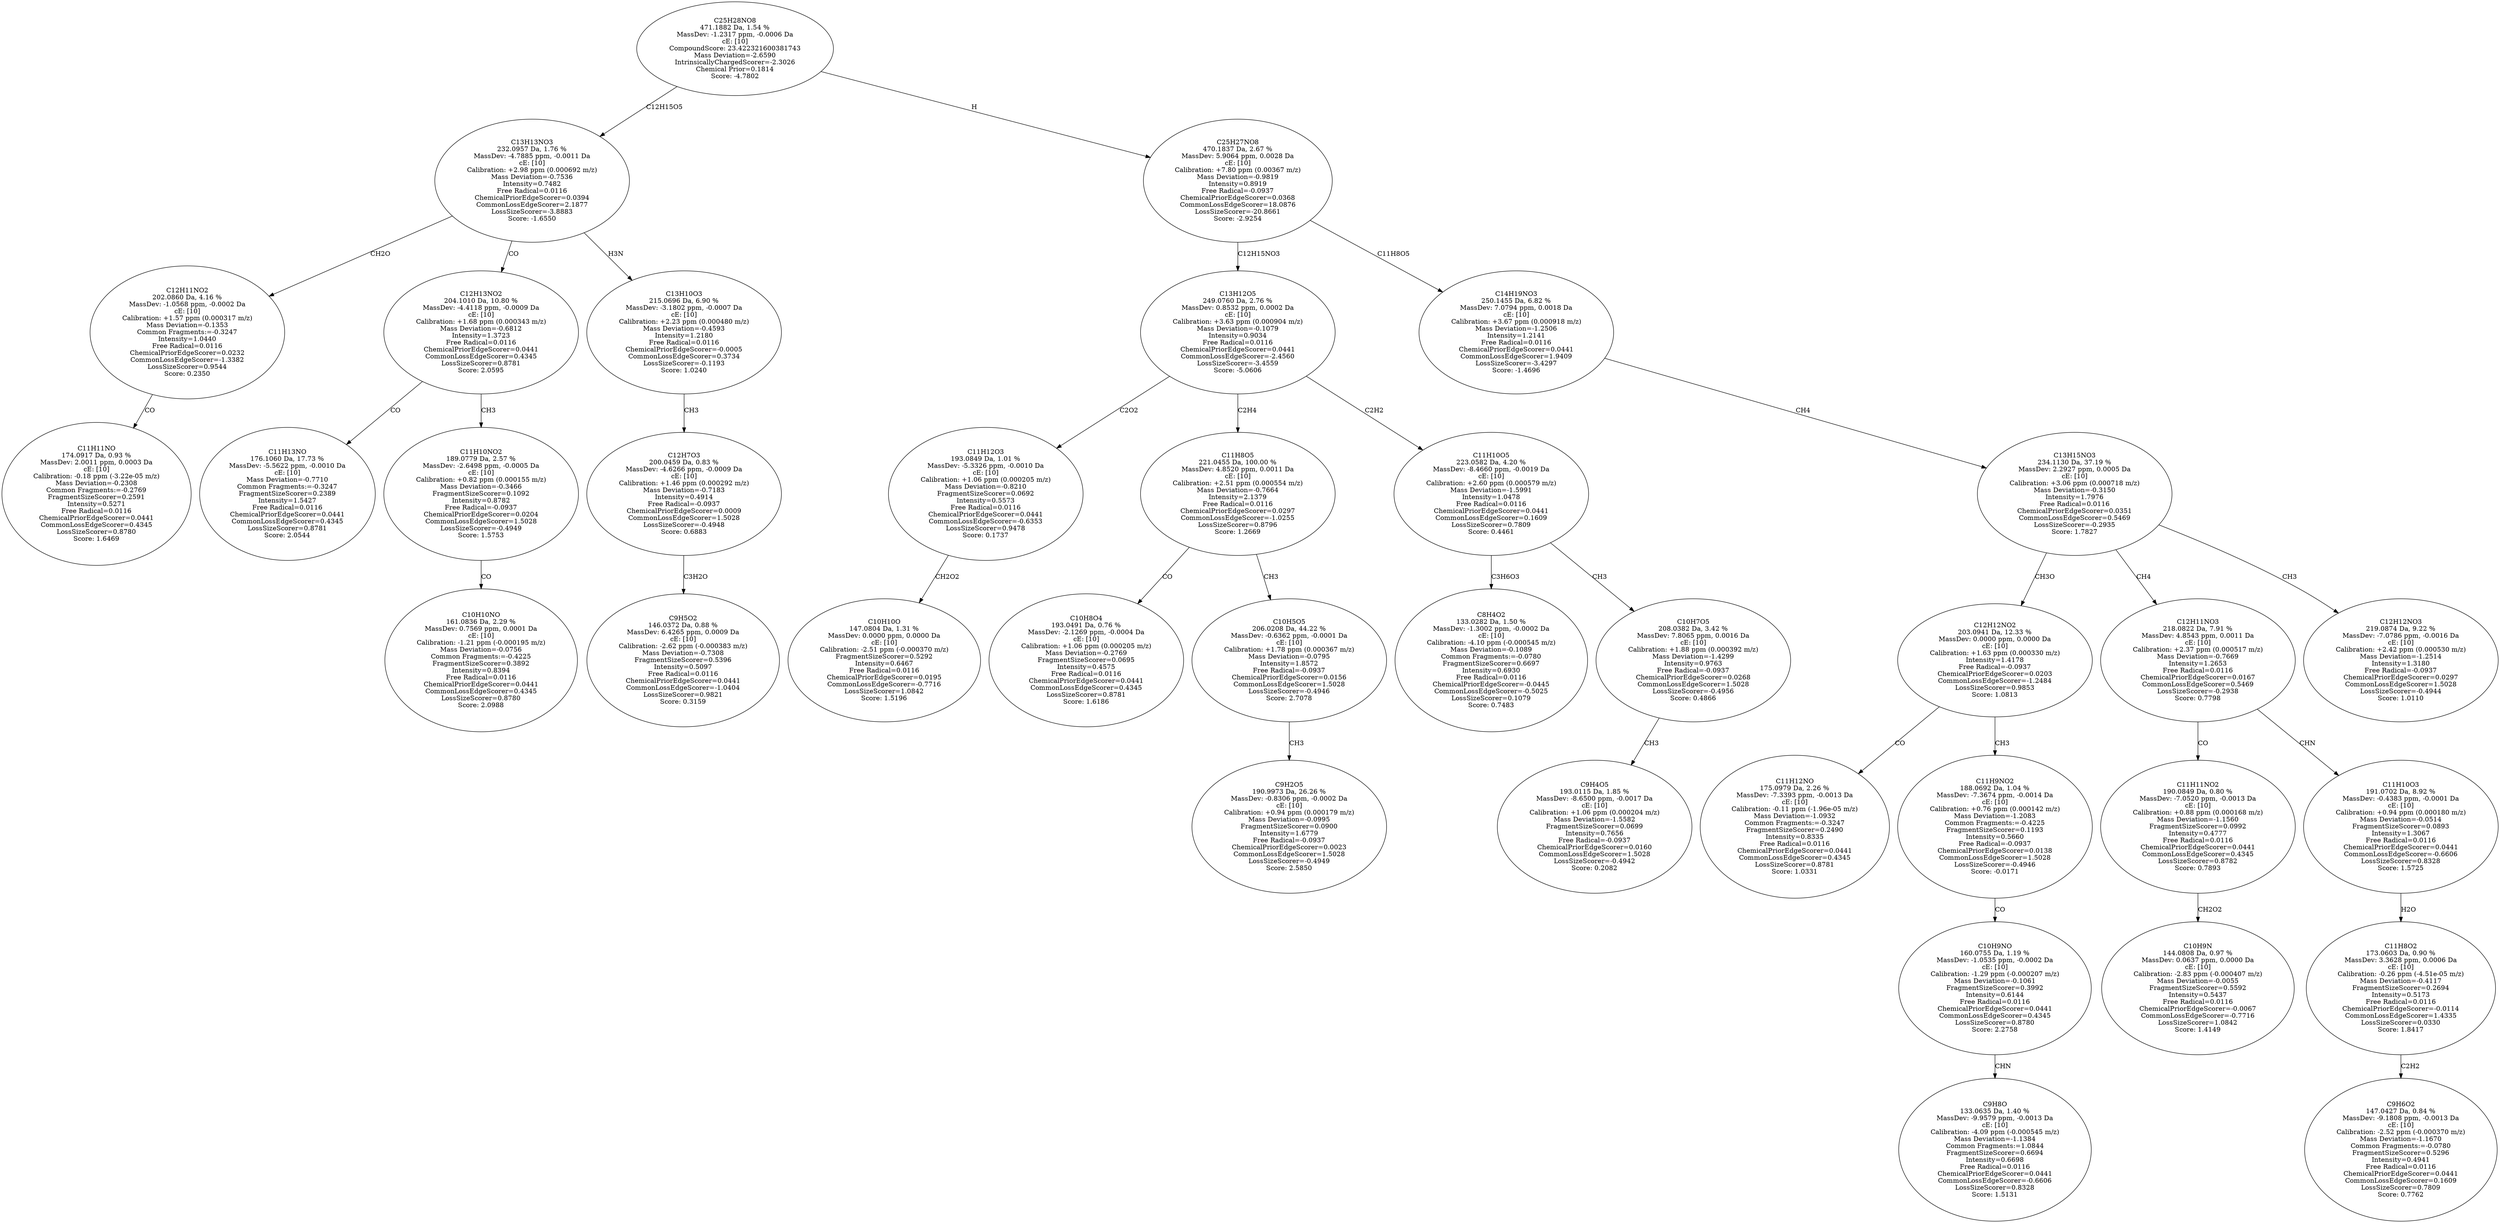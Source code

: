 strict digraph {
v1 [label="C11H11NO\n174.0917 Da, 0.93 %\nMassDev: 2.0011 ppm, 0.0003 Da\ncE: [10]\nCalibration: -0.18 ppm (-3.22e-05 m/z)\nMass Deviation=-0.2308\nCommon Fragments:=-0.2769\nFragmentSizeScorer=0.2591\nIntensity=0.5271\nFree Radical=0.0116\nChemicalPriorEdgeScorer=0.0441\nCommonLossEdgeScorer=0.4345\nLossSizeScorer=0.8780\nScore: 1.6469"];
v2 [label="C12H11NO2\n202.0860 Da, 4.16 %\nMassDev: -1.0568 ppm, -0.0002 Da\ncE: [10]\nCalibration: +1.57 ppm (0.000317 m/z)\nMass Deviation=-0.1353\nCommon Fragments:=-0.3247\nIntensity=1.0440\nFree Radical=0.0116\nChemicalPriorEdgeScorer=0.0232\nCommonLossEdgeScorer=-1.3382\nLossSizeScorer=0.9544\nScore: 0.2350"];
v3 [label="C11H13NO\n176.1060 Da, 17.73 %\nMassDev: -5.5622 ppm, -0.0010 Da\ncE: [10]\nMass Deviation=-0.7710\nCommon Fragments:=-0.3247\nFragmentSizeScorer=0.2389\nIntensity=1.5427\nFree Radical=0.0116\nChemicalPriorEdgeScorer=0.0441\nCommonLossEdgeScorer=0.4345\nLossSizeScorer=0.8781\nScore: 2.0544"];
v4 [label="C10H10NO\n161.0836 Da, 2.29 %\nMassDev: 0.7569 ppm, 0.0001 Da\ncE: [10]\nCalibration: -1.21 ppm (-0.000195 m/z)\nMass Deviation=-0.0756\nCommon Fragments:=-0.4225\nFragmentSizeScorer=0.3892\nIntensity=0.8394\nFree Radical=0.0116\nChemicalPriorEdgeScorer=0.0441\nCommonLossEdgeScorer=0.4345\nLossSizeScorer=0.8780\nScore: 2.0988"];
v5 [label="C11H10NO2\n189.0779 Da, 2.57 %\nMassDev: -2.6498 ppm, -0.0005 Da\ncE: [10]\nCalibration: +0.82 ppm (0.000155 m/z)\nMass Deviation=-0.3466\nFragmentSizeScorer=0.1092\nIntensity=0.8782\nFree Radical=-0.0937\nChemicalPriorEdgeScorer=0.0204\nCommonLossEdgeScorer=1.5028\nLossSizeScorer=-0.4949\nScore: 1.5753"];
v6 [label="C12H13NO2\n204.1010 Da, 10.80 %\nMassDev: -4.4118 ppm, -0.0009 Da\ncE: [10]\nCalibration: +1.68 ppm (0.000343 m/z)\nMass Deviation=-0.6812\nIntensity=1.3723\nFree Radical=0.0116\nChemicalPriorEdgeScorer=0.0441\nCommonLossEdgeScorer=0.4345\nLossSizeScorer=0.8781\nScore: 2.0595"];
v7 [label="C9H5O2\n146.0372 Da, 0.88 %\nMassDev: 6.4265 ppm, 0.0009 Da\ncE: [10]\nCalibration: -2.62 ppm (-0.000383 m/z)\nMass Deviation=-0.7308\nFragmentSizeScorer=0.5396\nIntensity=0.5097\nFree Radical=0.0116\nChemicalPriorEdgeScorer=0.0441\nCommonLossEdgeScorer=-1.0404\nLossSizeScorer=0.9821\nScore: 0.3159"];
v8 [label="C12H7O3\n200.0459 Da, 0.83 %\nMassDev: -4.6266 ppm, -0.0009 Da\ncE: [10]\nCalibration: +1.46 ppm (0.000292 m/z)\nMass Deviation=-0.7183\nIntensity=0.4914\nFree Radical=-0.0937\nChemicalPriorEdgeScorer=0.0009\nCommonLossEdgeScorer=1.5028\nLossSizeScorer=-0.4948\nScore: 0.6883"];
v9 [label="C13H10O3\n215.0696 Da, 6.90 %\nMassDev: -3.1802 ppm, -0.0007 Da\ncE: [10]\nCalibration: +2.23 ppm (0.000480 m/z)\nMass Deviation=-0.4593\nIntensity=1.2180\nFree Radical=0.0116\nChemicalPriorEdgeScorer=-0.0005\nCommonLossEdgeScorer=0.3734\nLossSizeScorer=-0.1193\nScore: 1.0240"];
v10 [label="C13H13NO3\n232.0957 Da, 1.76 %\nMassDev: -4.7885 ppm, -0.0011 Da\ncE: [10]\nCalibration: +2.98 ppm (0.000692 m/z)\nMass Deviation=-0.7536\nIntensity=0.7482\nFree Radical=0.0116\nChemicalPriorEdgeScorer=0.0394\nCommonLossEdgeScorer=2.1877\nLossSizeScorer=-3.8883\nScore: -1.6550"];
v11 [label="C10H10O\n147.0804 Da, 1.31 %\nMassDev: 0.0000 ppm, 0.0000 Da\ncE: [10]\nCalibration: -2.51 ppm (-0.000370 m/z)\nFragmentSizeScorer=0.5292\nIntensity=0.6467\nFree Radical=0.0116\nChemicalPriorEdgeScorer=0.0195\nCommonLossEdgeScorer=-0.7716\nLossSizeScorer=1.0842\nScore: 1.5196"];
v12 [label="C11H12O3\n193.0849 Da, 1.01 %\nMassDev: -5.3326 ppm, -0.0010 Da\ncE: [10]\nCalibration: +1.06 ppm (0.000205 m/z)\nMass Deviation=-0.8210\nFragmentSizeScorer=0.0692\nIntensity=0.5573\nFree Radical=0.0116\nChemicalPriorEdgeScorer=0.0441\nCommonLossEdgeScorer=-0.6353\nLossSizeScorer=0.9478\nScore: 0.1737"];
v13 [label="C10H8O4\n193.0491 Da, 0.76 %\nMassDev: -2.1269 ppm, -0.0004 Da\ncE: [10]\nCalibration: +1.06 ppm (0.000205 m/z)\nMass Deviation=-0.2769\nFragmentSizeScorer=0.0695\nIntensity=0.4575\nFree Radical=0.0116\nChemicalPriorEdgeScorer=0.0441\nCommonLossEdgeScorer=0.4345\nLossSizeScorer=0.8781\nScore: 1.6186"];
v14 [label="C9H2O5\n190.9973 Da, 26.26 %\nMassDev: -0.8306 ppm, -0.0002 Da\ncE: [10]\nCalibration: +0.94 ppm (0.000179 m/z)\nMass Deviation=-0.0995\nFragmentSizeScorer=0.0900\nIntensity=1.6779\nFree Radical=-0.0937\nChemicalPriorEdgeScorer=0.0023\nCommonLossEdgeScorer=1.5028\nLossSizeScorer=-0.4949\nScore: 2.5850"];
v15 [label="C10H5O5\n206.0208 Da, 44.22 %\nMassDev: -0.6362 ppm, -0.0001 Da\ncE: [10]\nCalibration: +1.78 ppm (0.000367 m/z)\nMass Deviation=-0.0795\nIntensity=1.8572\nFree Radical=-0.0937\nChemicalPriorEdgeScorer=0.0156\nCommonLossEdgeScorer=1.5028\nLossSizeScorer=-0.4946\nScore: 2.7078"];
v16 [label="C11H8O5\n221.0455 Da, 100.00 %\nMassDev: 4.8520 ppm, 0.0011 Da\ncE: [10]\nCalibration: +2.51 ppm (0.000554 m/z)\nMass Deviation=-0.7664\nIntensity=2.1379\nFree Radical=0.0116\nChemicalPriorEdgeScorer=0.0297\nCommonLossEdgeScorer=-1.0255\nLossSizeScorer=0.8796\nScore: 1.2669"];
v17 [label="C8H4O2\n133.0282 Da, 1.50 %\nMassDev: -1.3002 ppm, -0.0002 Da\ncE: [10]\nCalibration: -4.10 ppm (-0.000545 m/z)\nMass Deviation=-0.1089\nCommon Fragments:=-0.0780\nFragmentSizeScorer=0.6697\nIntensity=0.6930\nFree Radical=0.0116\nChemicalPriorEdgeScorer=-0.0445\nCommonLossEdgeScorer=-0.5025\nLossSizeScorer=0.1079\nScore: 0.7483"];
v18 [label="C9H4O5\n193.0115 Da, 1.85 %\nMassDev: -8.6500 ppm, -0.0017 Da\ncE: [10]\nCalibration: +1.06 ppm (0.000204 m/z)\nMass Deviation=-1.5582\nFragmentSizeScorer=0.0699\nIntensity=0.7656\nFree Radical=-0.0937\nChemicalPriorEdgeScorer=0.0160\nCommonLossEdgeScorer=1.5028\nLossSizeScorer=-0.4942\nScore: 0.2082"];
v19 [label="C10H7O5\n208.0382 Da, 3.42 %\nMassDev: 7.8065 ppm, 0.0016 Da\ncE: [10]\nCalibration: +1.88 ppm (0.000392 m/z)\nMass Deviation=-1.4299\nIntensity=0.9763\nFree Radical=-0.0937\nChemicalPriorEdgeScorer=0.0268\nCommonLossEdgeScorer=1.5028\nLossSizeScorer=-0.4956\nScore: 0.4866"];
v20 [label="C11H10O5\n223.0582 Da, 4.20 %\nMassDev: -8.4660 ppm, -0.0019 Da\ncE: [10]\nCalibration: +2.60 ppm (0.000579 m/z)\nMass Deviation=-1.5991\nIntensity=1.0478\nFree Radical=0.0116\nChemicalPriorEdgeScorer=0.0441\nCommonLossEdgeScorer=0.1609\nLossSizeScorer=0.7809\nScore: 0.4461"];
v21 [label="C13H12O5\n249.0760 Da, 2.76 %\nMassDev: 0.8532 ppm, 0.0002 Da\ncE: [10]\nCalibration: +3.63 ppm (0.000904 m/z)\nMass Deviation=-0.1079\nIntensity=0.9034\nFree Radical=0.0116\nChemicalPriorEdgeScorer=0.0441\nCommonLossEdgeScorer=-2.4560\nLossSizeScorer=-3.4559\nScore: -5.0606"];
v22 [label="C11H12NO\n175.0979 Da, 2.26 %\nMassDev: -7.3393 ppm, -0.0013 Da\ncE: [10]\nCalibration: -0.11 ppm (-1.96e-05 m/z)\nMass Deviation=-1.0932\nCommon Fragments:=-0.3247\nFragmentSizeScorer=0.2490\nIntensity=0.8335\nFree Radical=0.0116\nChemicalPriorEdgeScorer=0.0441\nCommonLossEdgeScorer=0.4345\nLossSizeScorer=0.8781\nScore: 1.0331"];
v23 [label="C9H8O\n133.0635 Da, 1.40 %\nMassDev: -9.9579 ppm, -0.0013 Da\ncE: [10]\nCalibration: -4.09 ppm (-0.000545 m/z)\nMass Deviation=-1.1384\nCommon Fragments:=1.0844\nFragmentSizeScorer=0.6694\nIntensity=0.6698\nFree Radical=0.0116\nChemicalPriorEdgeScorer=0.0441\nCommonLossEdgeScorer=-0.6606\nLossSizeScorer=0.8328\nScore: 1.5131"];
v24 [label="C10H9NO\n160.0755 Da, 1.19 %\nMassDev: -1.0535 ppm, -0.0002 Da\ncE: [10]\nCalibration: -1.29 ppm (-0.000207 m/z)\nMass Deviation=-0.1061\nFragmentSizeScorer=0.3992\nIntensity=0.6144\nFree Radical=0.0116\nChemicalPriorEdgeScorer=0.0441\nCommonLossEdgeScorer=0.4345\nLossSizeScorer=0.8780\nScore: 2.2758"];
v25 [label="C11H9NO2\n188.0692 Da, 1.04 %\nMassDev: -7.3674 ppm, -0.0014 Da\ncE: [10]\nCalibration: +0.76 ppm (0.000142 m/z)\nMass Deviation=-1.2083\nCommon Fragments:=-0.4225\nFragmentSizeScorer=0.1193\nIntensity=0.5660\nFree Radical=-0.0937\nChemicalPriorEdgeScorer=0.0138\nCommonLossEdgeScorer=1.5028\nLossSizeScorer=-0.4946\nScore: -0.0171"];
v26 [label="C12H12NO2\n203.0941 Da, 12.33 %\nMassDev: 0.0000 ppm, 0.0000 Da\ncE: [10]\nCalibration: +1.63 ppm (0.000330 m/z)\nIntensity=1.4178\nFree Radical=-0.0937\nChemicalPriorEdgeScorer=0.0203\nCommonLossEdgeScorer=-1.2484\nLossSizeScorer=0.9853\nScore: 1.0813"];
v27 [label="C10H9N\n144.0808 Da, 0.97 %\nMassDev: 0.0637 ppm, 0.0000 Da\ncE: [10]\nCalibration: -2.83 ppm (-0.000407 m/z)\nMass Deviation=-0.0055\nFragmentSizeScorer=0.5592\nIntensity=0.5437\nFree Radical=0.0116\nChemicalPriorEdgeScorer=-0.0067\nCommonLossEdgeScorer=-0.7716\nLossSizeScorer=1.0842\nScore: 1.4149"];
v28 [label="C11H11NO2\n190.0849 Da, 0.80 %\nMassDev: -7.0520 ppm, -0.0013 Da\ncE: [10]\nCalibration: +0.88 ppm (0.000168 m/z)\nMass Deviation=-1.1560\nFragmentSizeScorer=0.0992\nIntensity=0.4777\nFree Radical=0.0116\nChemicalPriorEdgeScorer=0.0441\nCommonLossEdgeScorer=0.4345\nLossSizeScorer=0.8782\nScore: 0.7893"];
v29 [label="C9H6O2\n147.0427 Da, 0.84 %\nMassDev: -9.1808 ppm, -0.0013 Da\ncE: [10]\nCalibration: -2.52 ppm (-0.000370 m/z)\nMass Deviation=-1.1670\nCommon Fragments:=-0.0780\nFragmentSizeScorer=0.5296\nIntensity=0.4941\nFree Radical=0.0116\nChemicalPriorEdgeScorer=0.0441\nCommonLossEdgeScorer=0.1609\nLossSizeScorer=0.7809\nScore: 0.7762"];
v30 [label="C11H8O2\n173.0603 Da, 0.90 %\nMassDev: 3.3628 ppm, 0.0006 Da\ncE: [10]\nCalibration: -0.26 ppm (-4.51e-05 m/z)\nMass Deviation=-0.4117\nFragmentSizeScorer=0.2694\nIntensity=0.5173\nFree Radical=0.0116\nChemicalPriorEdgeScorer=-0.0114\nCommonLossEdgeScorer=1.4335\nLossSizeScorer=0.0330\nScore: 1.8417"];
v31 [label="C11H10O3\n191.0702 Da, 8.92 %\nMassDev: -0.4383 ppm, -0.0001 Da\ncE: [10]\nCalibration: +0.94 ppm (0.000180 m/z)\nMass Deviation=-0.0514\nFragmentSizeScorer=0.0893\nIntensity=1.3067\nFree Radical=0.0116\nChemicalPriorEdgeScorer=0.0441\nCommonLossEdgeScorer=-0.6606\nLossSizeScorer=0.8328\nScore: 1.5725"];
v32 [label="C12H11NO3\n218.0822 Da, 7.91 %\nMassDev: 4.8543 ppm, 0.0011 Da\ncE: [10]\nCalibration: +2.37 ppm (0.000517 m/z)\nMass Deviation=-0.7669\nIntensity=1.2653\nFree Radical=0.0116\nChemicalPriorEdgeScorer=0.0167\nCommonLossEdgeScorer=0.5469\nLossSizeScorer=-0.2938\nScore: 0.7798"];
v33 [label="C12H12NO3\n219.0874 Da, 9.22 %\nMassDev: -7.0786 ppm, -0.0016 Da\ncE: [10]\nCalibration: +2.42 ppm (0.000530 m/z)\nMass Deviation=-1.2514\nIntensity=1.3180\nFree Radical=-0.0937\nChemicalPriorEdgeScorer=0.0297\nCommonLossEdgeScorer=1.5028\nLossSizeScorer=-0.4944\nScore: 1.0110"];
v34 [label="C13H15NO3\n234.1130 Da, 37.19 %\nMassDev: 2.2927 ppm, 0.0005 Da\ncE: [10]\nCalibration: +3.06 ppm (0.000718 m/z)\nMass Deviation=-0.3150\nIntensity=1.7976\nFree Radical=0.0116\nChemicalPriorEdgeScorer=0.0351\nCommonLossEdgeScorer=0.5469\nLossSizeScorer=-0.2935\nScore: 1.7827"];
v35 [label="C14H19NO3\n250.1455 Da, 6.82 %\nMassDev: 7.0794 ppm, 0.0018 Da\ncE: [10]\nCalibration: +3.67 ppm (0.000918 m/z)\nMass Deviation=-1.2506\nIntensity=1.2141\nFree Radical=0.0116\nChemicalPriorEdgeScorer=0.0441\nCommonLossEdgeScorer=1.9409\nLossSizeScorer=-3.4297\nScore: -1.4696"];
v36 [label="C25H27NO8\n470.1837 Da, 2.67 %\nMassDev: 5.9064 ppm, 0.0028 Da\ncE: [10]\nCalibration: +7.80 ppm (0.00367 m/z)\nMass Deviation=-0.9819\nIntensity=0.8919\nFree Radical=-0.0937\nChemicalPriorEdgeScorer=0.0368\nCommonLossEdgeScorer=18.0876\nLossSizeScorer=-20.8661\nScore: -2.9254"];
v37 [label="C25H28NO8\n471.1882 Da, 1.54 %\nMassDev: -1.2317 ppm, -0.0006 Da\ncE: [10]\nCompoundScore: 23.422321600381743\nMass Deviation=-2.6590\nIntrinsicallyChargedScorer=-2.3026\nChemical Prior=0.1814\nScore: -4.7802"];
v2 -> v1 [label="CO"];
v10 -> v2 [label="CH2O"];
v6 -> v3 [label="CO"];
v5 -> v4 [label="CO"];
v6 -> v5 [label="CH3"];
v10 -> v6 [label="CO"];
v8 -> v7 [label="C3H2O"];
v9 -> v8 [label="CH3"];
v10 -> v9 [label="H3N"];
v37 -> v10 [label="C12H15O5"];
v12 -> v11 [label="CH2O2"];
v21 -> v12 [label="C2O2"];
v16 -> v13 [label="CO"];
v15 -> v14 [label="CH3"];
v16 -> v15 [label="CH3"];
v21 -> v16 [label="C2H4"];
v20 -> v17 [label="C3H6O3"];
v19 -> v18 [label="CH3"];
v20 -> v19 [label="CH3"];
v21 -> v20 [label="C2H2"];
v36 -> v21 [label="C12H15NO3"];
v26 -> v22 [label="CO"];
v24 -> v23 [label="CHN"];
v25 -> v24 [label="CO"];
v26 -> v25 [label="CH3"];
v34 -> v26 [label="CH3O"];
v28 -> v27 [label="CH2O2"];
v32 -> v28 [label="CO"];
v30 -> v29 [label="C2H2"];
v31 -> v30 [label="H2O"];
v32 -> v31 [label="CHN"];
v34 -> v32 [label="CH4"];
v34 -> v33 [label="CH3"];
v35 -> v34 [label="CH4"];
v36 -> v35 [label="C11H8O5"];
v37 -> v36 [label="H"];
}